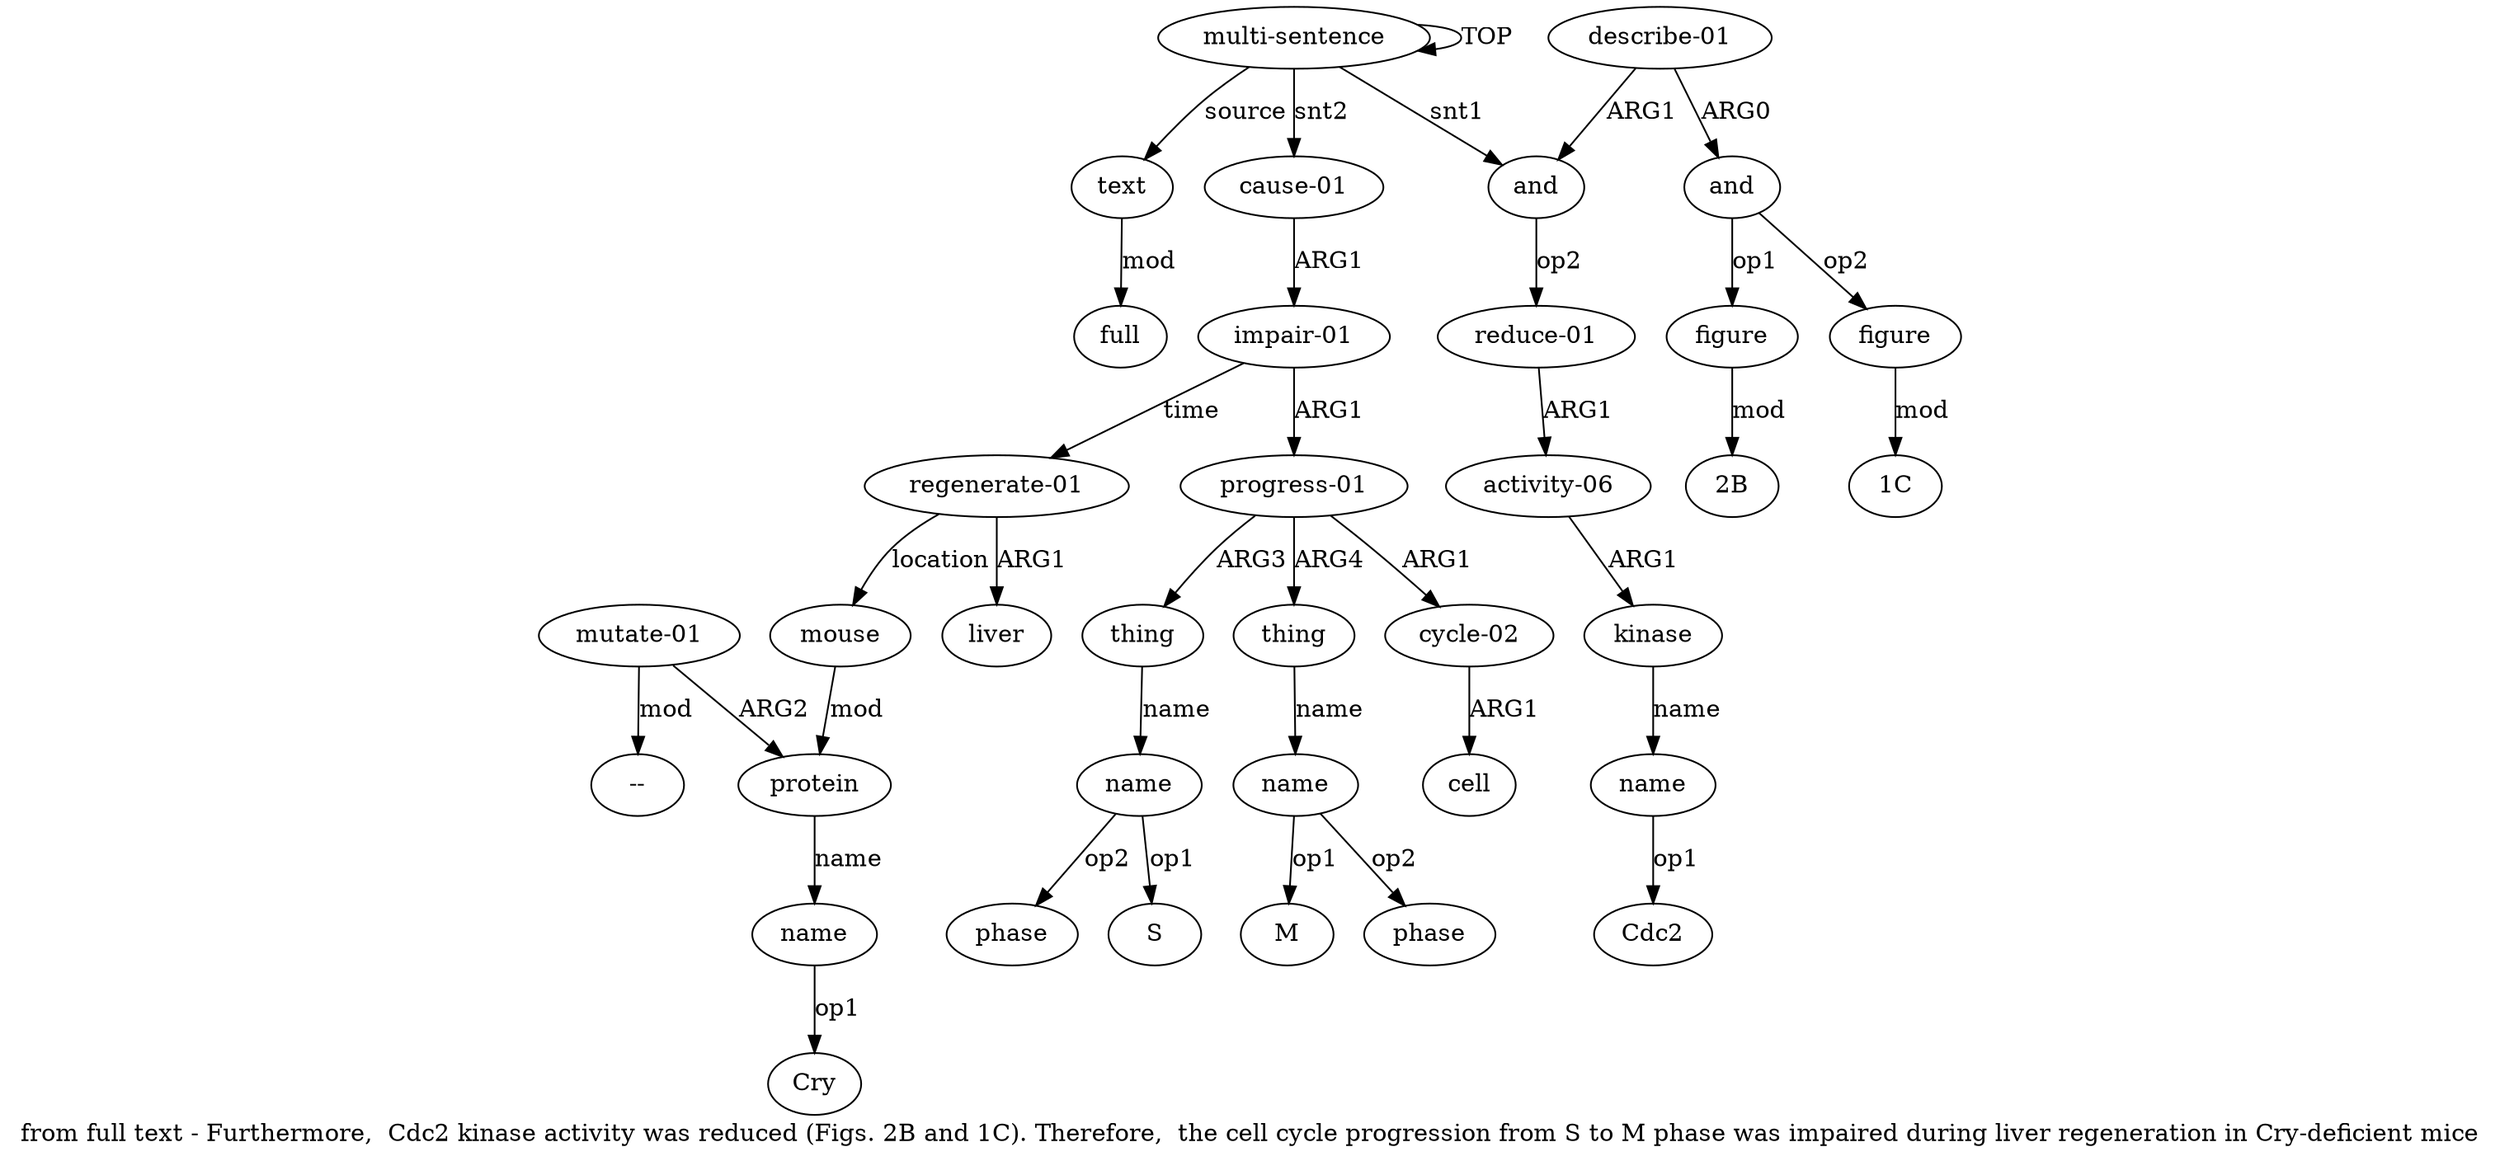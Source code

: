 digraph  {
	graph [label="from full text - Furthermore,  Cdc2 kinase activity was reduced (Figs. 2B and 1C). Therefore,  the cell cycle progression from S \
to M phase was impaired during liver regeneration in Cry-deficient mice"];
	node [label="\N"];
	a20	 [color=black,
		gold_ind=20,
		gold_label=liver,
		label=liver,
		test_ind=20,
		test_label=liver];
	a21	 [color=black,
		gold_ind=21,
		gold_label=mouse,
		label=mouse,
		test_ind=21,
		test_label=mouse];
	a22	 [color=black,
		gold_ind=22,
		gold_label=protein,
		label=protein,
		test_ind=22,
		test_label=protein];
	a21 -> a22 [key=0,
	color=black,
	gold_label=mod,
	label=mod,
	test_label=mod];
a23 [color=black,
	gold_ind=23,
	gold_label=name,
	label=name,
	test_ind=23,
	test_label=name];
a22 -> a23 [key=0,
color=black,
gold_label=name,
label=name,
test_label=name];
"a23 Cry" [color=black,
gold_ind=-1,
gold_label=Cry,
label=Cry,
test_ind=-1,
test_label=Cry];
a23 -> "a23 Cry" [key=0,
color=black,
gold_label=op1,
label=op1,
test_label=op1];
a24 [color=black,
gold_ind=24,
gold_label="mutate-01",
label="mutate-01",
test_ind=24,
test_label="mutate-01"];
a24 -> a22 [key=0,
color=black,
gold_label=ARG2,
label=ARG2,
test_label=ARG2];
"a24 --" [color=black,
gold_ind=-1,
gold_label="--",
label="--",
test_ind=-1,
test_label="--"];
a24 -> "a24 --" [key=0,
color=black,
gold_label=mod,
label=mod,
test_label=mod];
a25 [color=black,
gold_ind=25,
gold_label=text,
label=text,
test_ind=25,
test_label=text];
a26 [color=black,
gold_ind=26,
gold_label=full,
label=full,
test_ind=26,
test_label=full];
a25 -> a26 [key=0,
color=black,
gold_label=mod,
label=mod,
test_label=mod];
"a18 M" [color=black,
gold_ind=-1,
gold_label=M,
label=M,
test_ind=-1,
test_label=M];
"a16 phase" [color=black,
gold_ind=-1,
gold_label=phase,
label=phase,
test_ind=-1,
test_label=phase];
"a9 1C" [color=black,
gold_ind=-1,
gold_label="1C",
label="1C",
test_ind=-1,
test_label="1C"];
a15 [color=black,
gold_ind=15,
gold_label=thing,
label=thing,
test_ind=15,
test_label=thing];
a16 [color=black,
gold_ind=16,
gold_label=name,
label=name,
test_ind=16,
test_label=name];
a15 -> a16 [key=0,
color=black,
gold_label=name,
label=name,
test_label=name];
a14 [color=black,
gold_ind=14,
gold_label=cell,
label=cell,
test_ind=14,
test_label=cell];
a17 [color=black,
gold_ind=17,
gold_label=thing,
label=thing,
test_ind=17,
test_label=thing];
a18 [color=black,
gold_ind=18,
gold_label=name,
label=name,
test_ind=18,
test_label=name];
a17 -> a18 [key=0,
color=black,
gold_label=name,
label=name,
test_label=name];
a16 -> "a16 phase" [key=0,
color=black,
gold_label=op2,
label=op2,
test_label=op2];
"a16 S" [color=black,
gold_ind=-1,
gold_label=S,
label=S,
test_ind=-1,
test_label=S];
a16 -> "a16 S" [key=0,
color=black,
gold_label=op1,
label=op1,
test_label=op1];
a11 [color=black,
gold_ind=11,
gold_label="impair-01",
label="impair-01",
test_ind=11,
test_label="impair-01"];
a12 [color=black,
gold_ind=12,
gold_label="progress-01",
label="progress-01",
test_ind=12,
test_label="progress-01"];
a11 -> a12 [key=0,
color=black,
gold_label=ARG1,
label=ARG1,
test_label=ARG1];
a19 [color=black,
gold_ind=19,
gold_label="regenerate-01",
label="regenerate-01",
test_ind=19,
test_label="regenerate-01"];
a11 -> a19 [key=0,
color=black,
gold_label=time,
label=time,
test_label=time];
a10 [color=black,
gold_ind=10,
gold_label="cause-01",
label="cause-01",
test_ind=10,
test_label="cause-01"];
a10 -> a11 [key=0,
color=black,
gold_label=ARG1,
label=ARG1,
test_label=ARG1];
a13 [color=black,
gold_ind=13,
gold_label="cycle-02",
label="cycle-02",
test_ind=13,
test_label="cycle-02"];
a13 -> a14 [key=0,
color=black,
gold_label=ARG1,
label=ARG1,
test_label=ARG1];
a12 -> a15 [key=0,
color=black,
gold_label=ARG3,
label=ARG3,
test_label=ARG3];
a12 -> a17 [key=0,
color=black,
gold_label=ARG4,
label=ARG4,
test_label=ARG4];
a12 -> a13 [key=0,
color=black,
gold_label=ARG1,
label=ARG1,
test_label=ARG1];
a19 -> a20 [key=0,
color=black,
gold_label=ARG1,
label=ARG1,
test_label=ARG1];
a19 -> a21 [key=0,
color=black,
gold_label=location,
label=location,
test_label=location];
a18 -> "a18 M" [key=0,
color=black,
gold_label=op1,
label=op1,
test_label=op1];
"a18 phase" [color=black,
gold_ind=-1,
gold_label=phase,
label=phase,
test_ind=-1,
test_label=phase];
a18 -> "a18 phase" [key=0,
color=black,
gold_label=op2,
label=op2,
test_label=op2];
a1 [color=black,
gold_ind=1,
gold_label=and,
label=and,
test_ind=1,
test_label=and];
a2 [color=black,
gold_ind=2,
gold_label="reduce-01",
label="reduce-01",
test_ind=2,
test_label="reduce-01"];
a1 -> a2 [key=0,
color=black,
gold_label=op2,
label=op2,
test_label=op2];
a0 [color=black,
gold_ind=0,
gold_label="multi-sentence",
label="multi-sentence",
test_ind=0,
test_label="multi-sentence"];
a0 -> a25 [key=0,
color=black,
gold_label=source,
label=source,
test_label=source];
a0 -> a10 [key=0,
color=black,
gold_label=snt2,
label=snt2,
test_label=snt2];
a0 -> a1 [key=0,
color=black,
gold_label=snt1,
label=snt1,
test_label=snt1];
a0 -> a0 [key=0,
color=black,
gold_label=TOP,
label=TOP,
test_label=TOP];
a3 [color=black,
gold_ind=3,
gold_label="activity-06",
label="activity-06",
test_ind=3,
test_label="activity-06"];
a4 [color=black,
gold_ind=4,
gold_label=kinase,
label=kinase,
test_ind=4,
test_label=kinase];
a3 -> a4 [key=0,
color=black,
gold_label=ARG1,
label=ARG1,
test_label=ARG1];
a2 -> a3 [key=0,
color=black,
gold_label=ARG1,
label=ARG1,
test_label=ARG1];
a5 [color=black,
gold_ind=5,
gold_label=name,
label=name,
test_ind=5,
test_label=name];
"a5 Cdc2" [color=black,
gold_ind=-1,
gold_label=Cdc2,
label=Cdc2,
test_ind=-1,
test_label=Cdc2];
a5 -> "a5 Cdc2" [key=0,
color=black,
gold_label=op1,
label=op1,
test_label=op1];
a4 -> a5 [key=0,
color=black,
gold_label=name,
label=name,
test_label=name];
a7 [color=black,
gold_ind=7,
gold_label=and,
label=and,
test_ind=7,
test_label=and];
a9 [color=black,
gold_ind=9,
gold_label=figure,
label=figure,
test_ind=9,
test_label=figure];
a7 -> a9 [key=0,
color=black,
gold_label=op2,
label=op2,
test_label=op2];
a8 [color=black,
gold_ind=8,
gold_label=figure,
label=figure,
test_ind=8,
test_label=figure];
a7 -> a8 [key=0,
color=black,
gold_label=op1,
label=op1,
test_label=op1];
a6 [color=black,
gold_ind=6,
gold_label="describe-01",
label="describe-01",
test_ind=6,
test_label="describe-01"];
a6 -> a1 [key=0,
color=black,
gold_label=ARG1,
label=ARG1,
test_label=ARG1];
a6 -> a7 [key=0,
color=black,
gold_label=ARG0,
label=ARG0,
test_label=ARG0];
a9 -> "a9 1C" [key=0,
color=black,
gold_label=mod,
label=mod,
test_label=mod];
"a8 2B" [color=black,
gold_ind=-1,
gold_label="2B",
label="2B",
test_ind=-1,
test_label="2B"];
a8 -> "a8 2B" [key=0,
color=black,
gold_label=mod,
label=mod,
test_label=mod];
}
